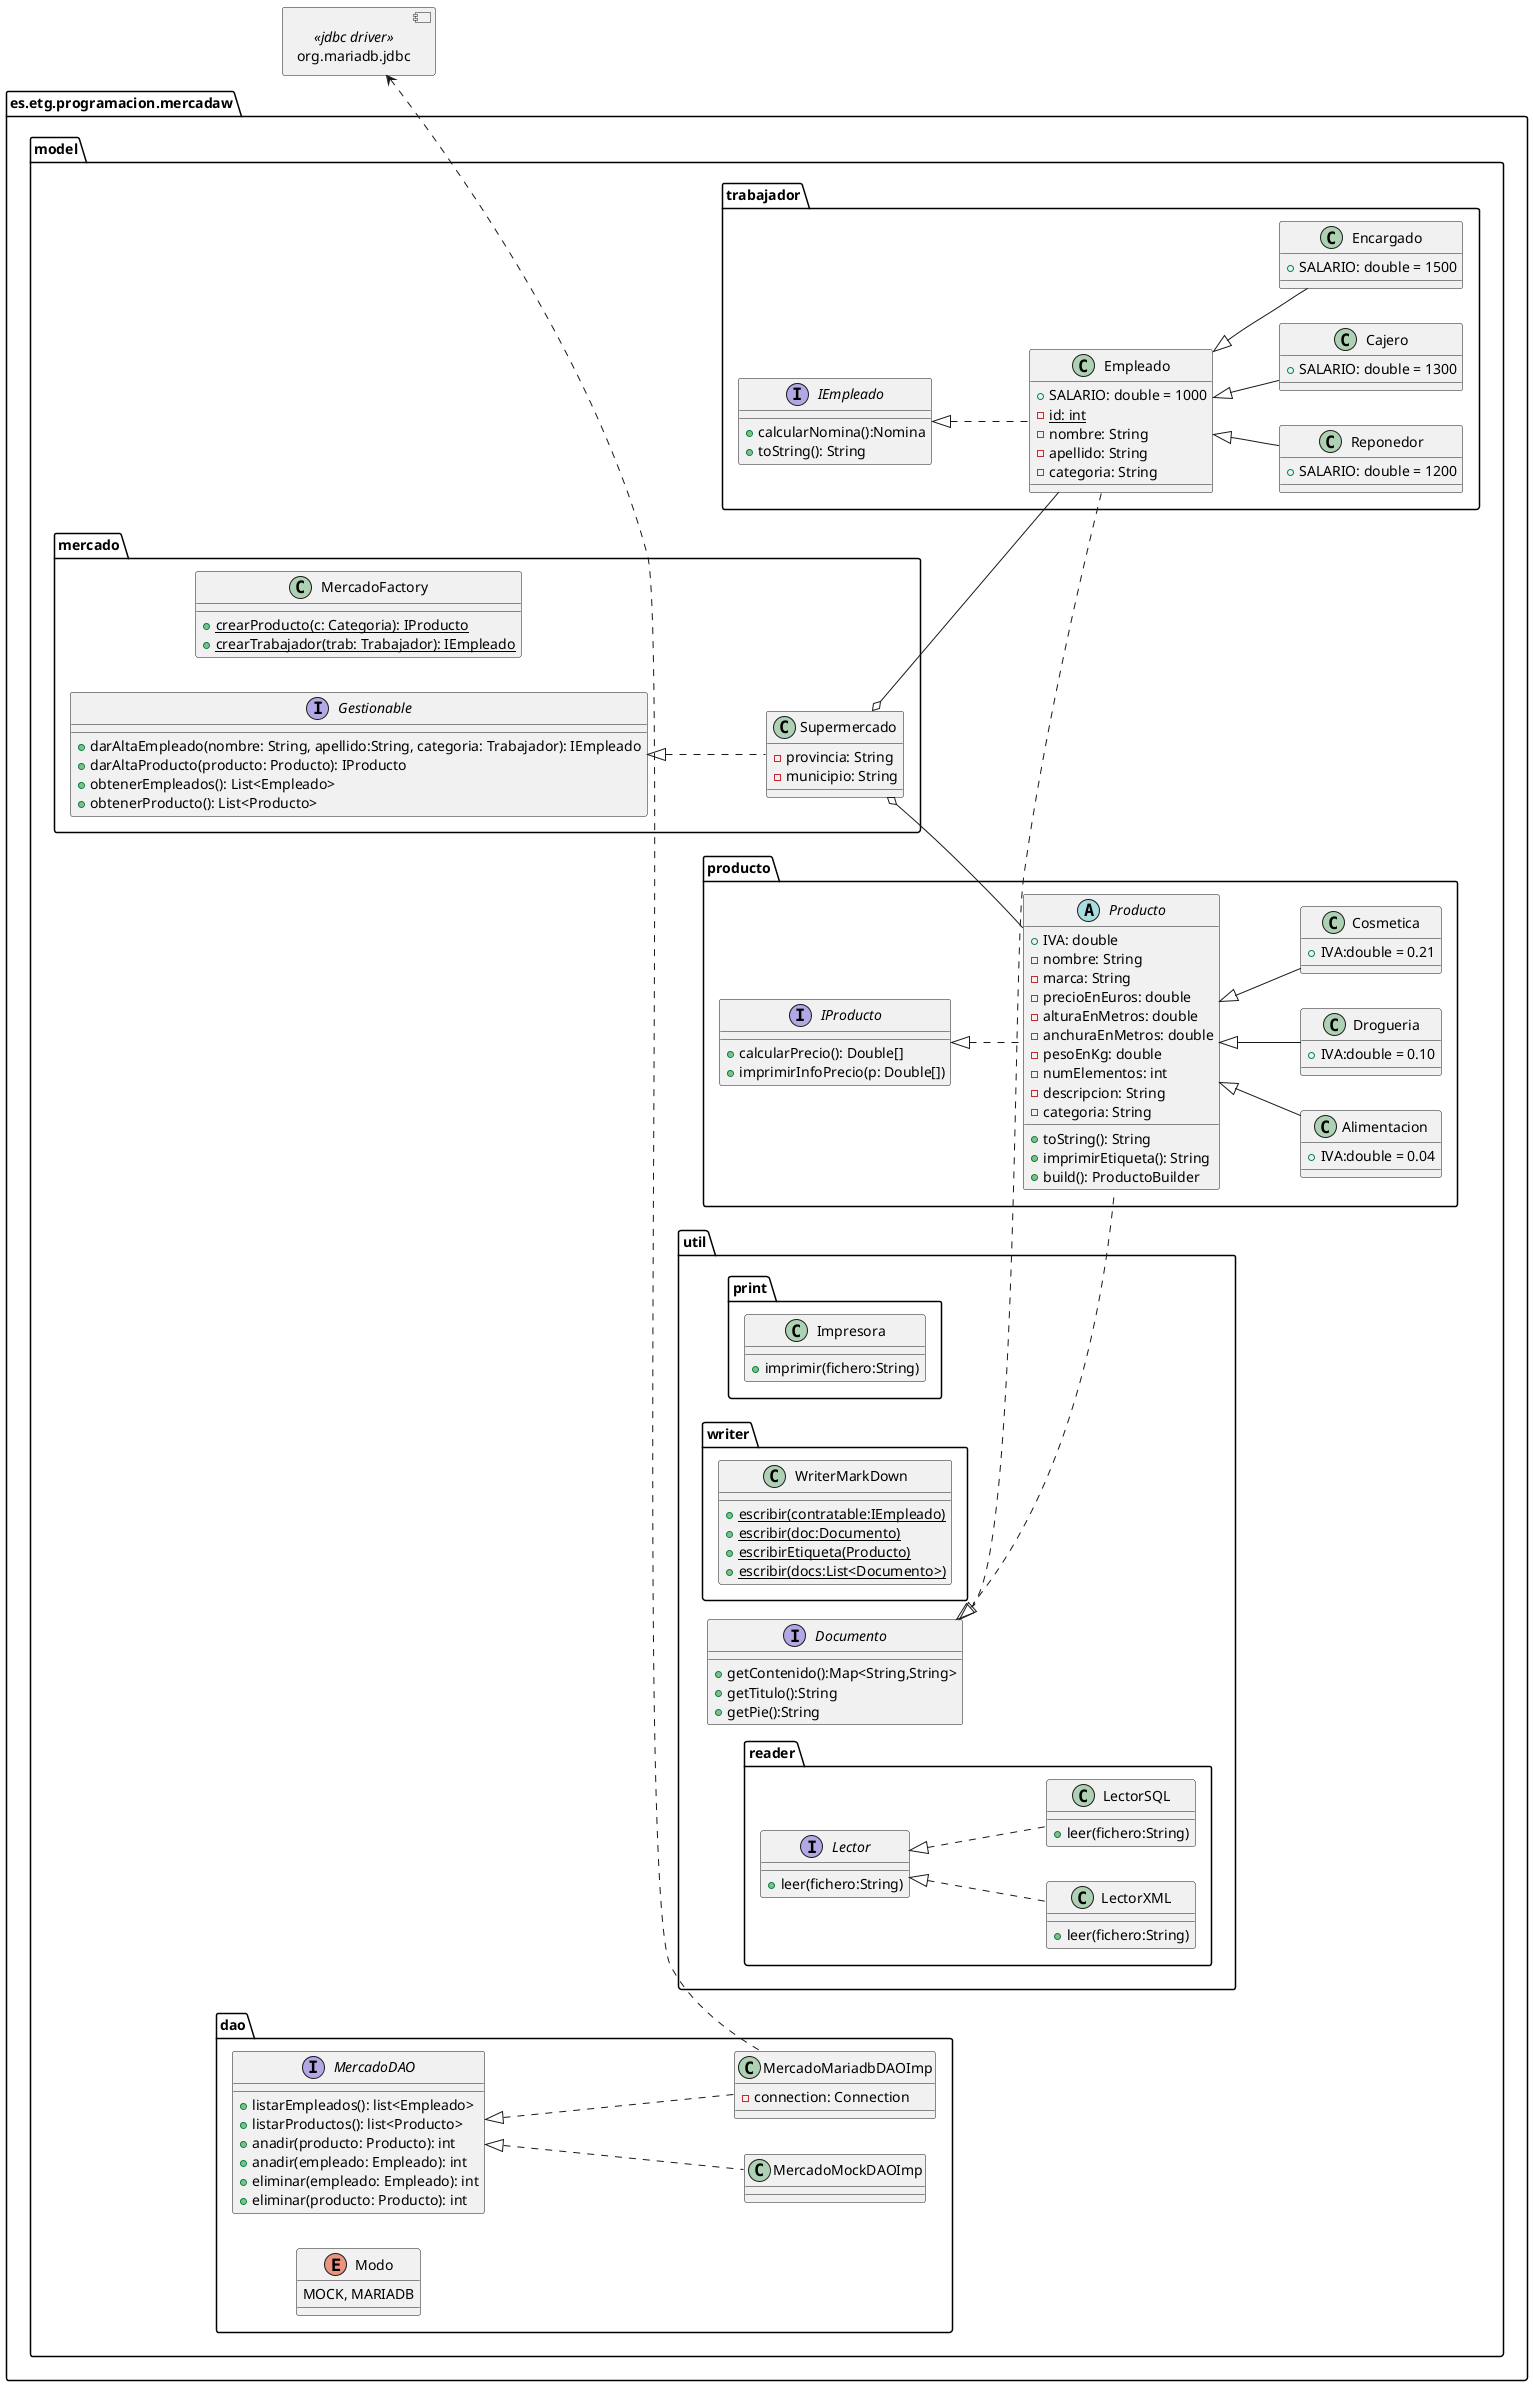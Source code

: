 @startuml Diagrama clases Mercado
set separator none
allow_mixing
left to right direction
package es.etg.programacion.mercadaw{
    package model{
        package mercado{
            class Supermercado{
                    -provincia: String
                    -municipio: String
            }       
             
            class MercadoFactory{
                +{static}crearProducto(c: Categoria): IProducto
                +{static}crearTrabajador(trab: Trabajador): IEmpleado
            }
            interface Gestionable{
                +darAltaEmpleado(nombre: String, apellido:String, categoria: Trabajador): IEmpleado
                +darAltaProducto(producto: Producto): IProducto
                +obtenerEmpleados(): List<Empleado>
                +obtenerProducto(): List<Producto>

            }
        }
        package producto{
            abstract Producto{
                +IVA: double 
                -nombre: String
                -marca: String
                -precioEnEuros: double
                -alturaEnMetros: double
                -anchuraEnMetros: double
                -pesoEnKg: double
                -numElementos: int
                -descripcion: String
                -categoria: String
                +toString(): String
                +imprimirEtiqueta(): String
                +build(): ProductoBuilder
            }

            interface IProducto{
                +calcularPrecio(): Double[]
                +imprimirInfoPrecio(p: Double[])
            }
                
            class Alimentacion{
                +IVA:double = 0.04
            }
            class Drogueria{
                +IVA:double = 0.10
            }

            class Cosmetica{
                +IVA:double = 0.21
            }
        
        }
        package trabajador{
            class Empleado{
                +SALARIO: double = 1000
                -{static} id: int
                -nombre: String
                -apellido: String
                -categoria: String
            }
            class Reponedor{
                +SALARIO: double = 1200
            }
            class Cajero{
                +SALARIO: double = 1300
            }
            class Encargado{
                +SALARIO: double = 1500
            }

            interface IEmpleado{
                +calcularNomina():Nomina
                +toString(): String
            }
            }
        
        package util{
            interface Documento{
                +getContenido():Map<String,String>
                +getTitulo():String
                +getPie():String
            }
        package print{
            class Impresora{
                +imprimir(fichero:String)
            }
            }
        package writer{
            class WriterMarkDown{
                +{static}escribir(contratable:IEmpleado)
                +{static}escribir(doc:Documento)
                +{static}escribirEtiqueta(Producto)
                +{static}escribir(docs:List<Documento>)
                }
            }
        package reader{
            interface Lector{
                +leer(fichero:String)
            }
            class LectorXML{
                +leer(fichero:String)
            }
            class LectorSQL{
                +leer(fichero:String)
            }
                Lector <|.. LectorXML
                Lector <|.. LectorSQL
            }
        Documento <|.. Producto
        Documento <|.. Empleado
        }
        package dao{
            interface MercadoDAO{

                +listarEmpleados(): list<Empleado>
                +listarProductos(): list<Producto>
                +anadir(producto: Producto): int
                +anadir(empleado: Empleado): int 
                +eliminar(empleado: Empleado): int
                +eliminar(producto: Producto): int


            }
            class MercadoMariadbDAOImp{
                -connection: Connection
            }
            class MercadoMockDAOImp{

            }
            enum Modo{
                MOCK, MARIADB
            }
        
        MercadoDAO <|.. MercadoMariadbDAOImp
        MercadoDAO <|.. MercadoMockDAOImp
        }
         
    }
} 
component "org.mariadb.jdbc"<<jdbc driver>> 

"org.mariadb.jdbc" <.. MercadoMariadbDAOImp




Supermercado o-- Producto
Supermercado o-- Empleado
IProducto <|.. Producto
Producto <|-- Alimentacion
Producto <|-- Drogueria
Producto <|-- Cosmetica
Empleado <|-- Reponedor
Empleado <|-- Cajero
Empleado <|-- Encargado
Gestionable <|.. Supermercado
IEmpleado <|.. Empleado


@enduml

@startuml Diagrama clases lector
set separator none
package es.etg.daw{

}

@enduml
